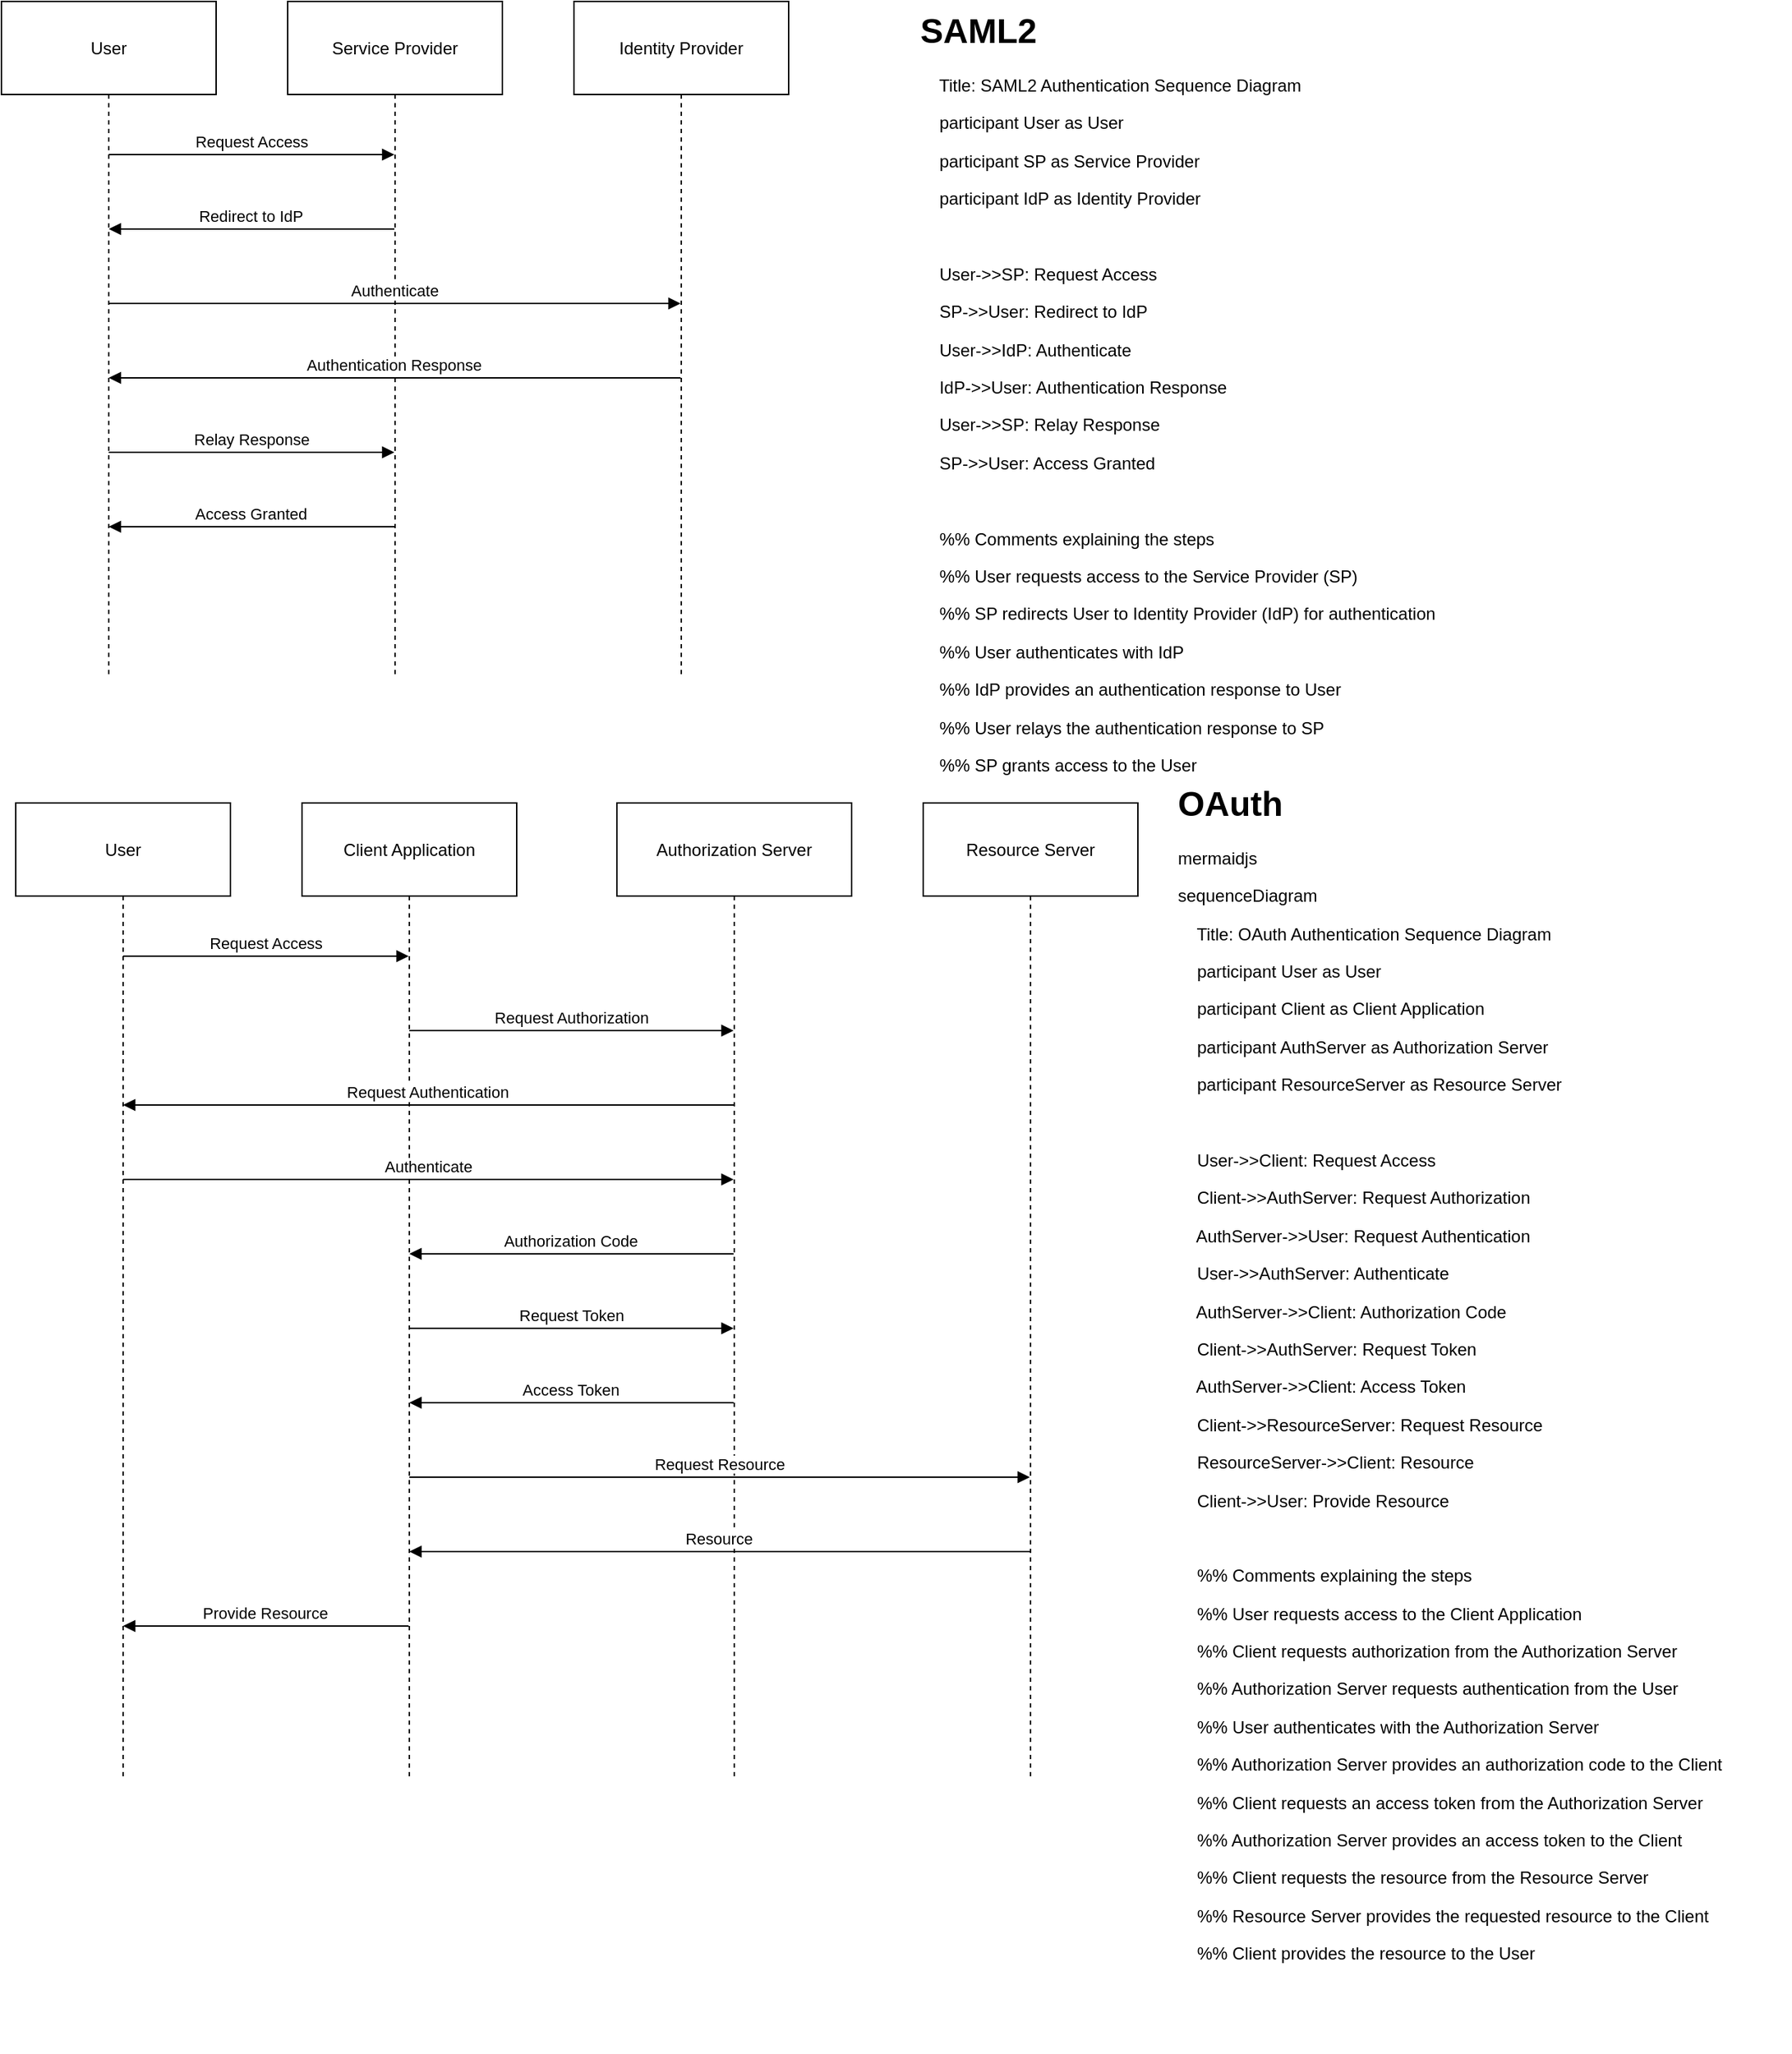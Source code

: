 <mxfile version="25.0.3">
  <diagram name="Page-1" id="SnWsr3sVx2LmT-YYz8MN">
    <mxGraphModel dx="1646" dy="975" grid="1" gridSize="10" guides="1" tooltips="1" connect="1" arrows="1" fold="1" page="1" pageScale="1" pageWidth="850" pageHeight="1100" math="0" shadow="0">
      <root>
        <mxCell id="0" />
        <mxCell id="1" parent="0" />
        <mxCell id="w7u_n14oVsHIHGqbazH--1" value="User" style="shape=umlLifeline;perimeter=lifelinePerimeter;whiteSpace=wrap;container=1;dropTarget=0;collapsible=0;recursiveResize=0;outlineConnect=0;portConstraint=eastwest;newEdgeStyle={&quot;edgeStyle&quot;:&quot;elbowEdgeStyle&quot;,&quot;elbow&quot;:&quot;vertical&quot;,&quot;curved&quot;:0,&quot;rounded&quot;:0};size=65;" vertex="1" parent="1">
          <mxGeometry x="20" y="20" width="150" height="472" as="geometry" />
        </mxCell>
        <mxCell id="w7u_n14oVsHIHGqbazH--2" value="Service Provider" style="shape=umlLifeline;perimeter=lifelinePerimeter;whiteSpace=wrap;container=1;dropTarget=0;collapsible=0;recursiveResize=0;outlineConnect=0;portConstraint=eastwest;newEdgeStyle={&quot;edgeStyle&quot;:&quot;elbowEdgeStyle&quot;,&quot;elbow&quot;:&quot;vertical&quot;,&quot;curved&quot;:0,&quot;rounded&quot;:0};size=65;" vertex="1" parent="1">
          <mxGeometry x="220" y="20" width="150" height="472" as="geometry" />
        </mxCell>
        <mxCell id="w7u_n14oVsHIHGqbazH--3" value="Identity Provider" style="shape=umlLifeline;perimeter=lifelinePerimeter;whiteSpace=wrap;container=1;dropTarget=0;collapsible=0;recursiveResize=0;outlineConnect=0;portConstraint=eastwest;newEdgeStyle={&quot;edgeStyle&quot;:&quot;elbowEdgeStyle&quot;,&quot;elbow&quot;:&quot;vertical&quot;,&quot;curved&quot;:0,&quot;rounded&quot;:0};size=65;" vertex="1" parent="1">
          <mxGeometry x="420" y="20" width="150" height="472" as="geometry" />
        </mxCell>
        <mxCell id="w7u_n14oVsHIHGqbazH--4" value="Request Access" style="verticalAlign=bottom;edgeStyle=elbowEdgeStyle;elbow=vertical;curved=0;rounded=0;endArrow=block;" edge="1" parent="1" source="w7u_n14oVsHIHGqbazH--1" target="w7u_n14oVsHIHGqbazH--2">
          <mxGeometry relative="1" as="geometry">
            <Array as="points">
              <mxPoint x="204" y="127" />
            </Array>
          </mxGeometry>
        </mxCell>
        <mxCell id="w7u_n14oVsHIHGqbazH--5" value="Redirect to IdP" style="verticalAlign=bottom;edgeStyle=elbowEdgeStyle;elbow=vertical;curved=0;rounded=0;endArrow=block;" edge="1" parent="1" source="w7u_n14oVsHIHGqbazH--2" target="w7u_n14oVsHIHGqbazH--1">
          <mxGeometry relative="1" as="geometry">
            <Array as="points">
              <mxPoint x="207" y="179" />
            </Array>
          </mxGeometry>
        </mxCell>
        <mxCell id="w7u_n14oVsHIHGqbazH--6" value="Authenticate" style="verticalAlign=bottom;edgeStyle=elbowEdgeStyle;elbow=vertical;curved=0;rounded=0;endArrow=block;" edge="1" parent="1" source="w7u_n14oVsHIHGqbazH--1" target="w7u_n14oVsHIHGqbazH--3">
          <mxGeometry relative="1" as="geometry">
            <Array as="points">
              <mxPoint x="304" y="231" />
            </Array>
          </mxGeometry>
        </mxCell>
        <mxCell id="w7u_n14oVsHIHGqbazH--7" value="Authentication Response" style="verticalAlign=bottom;edgeStyle=elbowEdgeStyle;elbow=vertical;curved=0;rounded=0;endArrow=block;" edge="1" parent="1" source="w7u_n14oVsHIHGqbazH--3" target="w7u_n14oVsHIHGqbazH--1">
          <mxGeometry relative="1" as="geometry">
            <Array as="points">
              <mxPoint x="307" y="283" />
            </Array>
          </mxGeometry>
        </mxCell>
        <mxCell id="w7u_n14oVsHIHGqbazH--8" value="Relay Response" style="verticalAlign=bottom;edgeStyle=elbowEdgeStyle;elbow=vertical;curved=0;rounded=0;endArrow=block;" edge="1" parent="1" source="w7u_n14oVsHIHGqbazH--1" target="w7u_n14oVsHIHGqbazH--2">
          <mxGeometry relative="1" as="geometry">
            <Array as="points">
              <mxPoint x="204" y="335" />
            </Array>
          </mxGeometry>
        </mxCell>
        <mxCell id="w7u_n14oVsHIHGqbazH--9" value="Access Granted" style="verticalAlign=bottom;edgeStyle=elbowEdgeStyle;elbow=vertical;curved=0;rounded=0;endArrow=block;" edge="1" parent="1" source="w7u_n14oVsHIHGqbazH--2" target="w7u_n14oVsHIHGqbazH--1">
          <mxGeometry relative="1" as="geometry">
            <Array as="points">
              <mxPoint x="207" y="387" />
            </Array>
          </mxGeometry>
        </mxCell>
        <mxCell id="w7u_n14oVsHIHGqbazH--10" value="User" style="shape=umlLifeline;perimeter=lifelinePerimeter;whiteSpace=wrap;container=1;dropTarget=0;collapsible=0;recursiveResize=0;outlineConnect=0;portConstraint=eastwest;newEdgeStyle={&quot;edgeStyle&quot;:&quot;elbowEdgeStyle&quot;,&quot;elbow&quot;:&quot;vertical&quot;,&quot;curved&quot;:0,&quot;rounded&quot;:0};size=65;" vertex="1" parent="1">
          <mxGeometry x="30" y="580" width="150" height="680" as="geometry" />
        </mxCell>
        <mxCell id="w7u_n14oVsHIHGqbazH--11" value="Client Application" style="shape=umlLifeline;perimeter=lifelinePerimeter;whiteSpace=wrap;container=1;dropTarget=0;collapsible=0;recursiveResize=0;outlineConnect=0;portConstraint=eastwest;newEdgeStyle={&quot;edgeStyle&quot;:&quot;elbowEdgeStyle&quot;,&quot;elbow&quot;:&quot;vertical&quot;,&quot;curved&quot;:0,&quot;rounded&quot;:0};size=65;" vertex="1" parent="1">
          <mxGeometry x="230" y="580" width="150" height="680" as="geometry" />
        </mxCell>
        <mxCell id="w7u_n14oVsHIHGqbazH--12" value="Authorization Server" style="shape=umlLifeline;perimeter=lifelinePerimeter;whiteSpace=wrap;container=1;dropTarget=0;collapsible=0;recursiveResize=0;outlineConnect=0;portConstraint=eastwest;newEdgeStyle={&quot;edgeStyle&quot;:&quot;elbowEdgeStyle&quot;,&quot;elbow&quot;:&quot;vertical&quot;,&quot;curved&quot;:0,&quot;rounded&quot;:0};size=65;" vertex="1" parent="1">
          <mxGeometry x="450" y="580" width="164" height="680" as="geometry" />
        </mxCell>
        <mxCell id="w7u_n14oVsHIHGqbazH--13" value="Resource Server" style="shape=umlLifeline;perimeter=lifelinePerimeter;whiteSpace=wrap;container=1;dropTarget=0;collapsible=0;recursiveResize=0;outlineConnect=0;portConstraint=eastwest;newEdgeStyle={&quot;edgeStyle&quot;:&quot;elbowEdgeStyle&quot;,&quot;elbow&quot;:&quot;vertical&quot;,&quot;curved&quot;:0,&quot;rounded&quot;:0};size=65;" vertex="1" parent="1">
          <mxGeometry x="664" y="580" width="150" height="680" as="geometry" />
        </mxCell>
        <mxCell id="w7u_n14oVsHIHGqbazH--14" value="Request Access" style="verticalAlign=bottom;edgeStyle=elbowEdgeStyle;elbow=vertical;curved=0;rounded=0;endArrow=block;" edge="1" parent="1" source="w7u_n14oVsHIHGqbazH--10" target="w7u_n14oVsHIHGqbazH--11">
          <mxGeometry relative="1" as="geometry">
            <Array as="points">
              <mxPoint x="214" y="687" />
            </Array>
          </mxGeometry>
        </mxCell>
        <mxCell id="w7u_n14oVsHIHGqbazH--15" value="Request Authorization" style="verticalAlign=bottom;edgeStyle=elbowEdgeStyle;elbow=vertical;curved=0;rounded=0;endArrow=block;" edge="1" parent="1" source="w7u_n14oVsHIHGqbazH--11" target="w7u_n14oVsHIHGqbazH--12">
          <mxGeometry relative="1" as="geometry">
            <Array as="points">
              <mxPoint x="427" y="739" />
            </Array>
          </mxGeometry>
        </mxCell>
        <mxCell id="w7u_n14oVsHIHGqbazH--16" value="Request Authentication" style="verticalAlign=bottom;edgeStyle=elbowEdgeStyle;elbow=vertical;curved=0;rounded=0;endArrow=block;" edge="1" parent="1" source="w7u_n14oVsHIHGqbazH--12" target="w7u_n14oVsHIHGqbazH--10">
          <mxGeometry relative="1" as="geometry">
            <Array as="points">
              <mxPoint x="330" y="791" />
            </Array>
          </mxGeometry>
        </mxCell>
        <mxCell id="w7u_n14oVsHIHGqbazH--17" value="Authenticate" style="verticalAlign=bottom;edgeStyle=elbowEdgeStyle;elbow=vertical;curved=0;rounded=0;endArrow=block;" edge="1" parent="1" source="w7u_n14oVsHIHGqbazH--10" target="w7u_n14oVsHIHGqbazH--12">
          <mxGeometry relative="1" as="geometry">
            <Array as="points">
              <mxPoint x="327" y="843" />
            </Array>
          </mxGeometry>
        </mxCell>
        <mxCell id="w7u_n14oVsHIHGqbazH--18" value="Authorization Code" style="verticalAlign=bottom;edgeStyle=elbowEdgeStyle;elbow=vertical;curved=0;rounded=0;endArrow=block;" edge="1" parent="1" source="w7u_n14oVsHIHGqbazH--12" target="w7u_n14oVsHIHGqbazH--11">
          <mxGeometry relative="1" as="geometry">
            <Array as="points">
              <mxPoint x="430" y="895" />
            </Array>
          </mxGeometry>
        </mxCell>
        <mxCell id="w7u_n14oVsHIHGqbazH--19" value="Request Token" style="verticalAlign=bottom;edgeStyle=elbowEdgeStyle;elbow=vertical;curved=0;rounded=0;endArrow=block;" edge="1" parent="1" source="w7u_n14oVsHIHGqbazH--11" target="w7u_n14oVsHIHGqbazH--12">
          <mxGeometry relative="1" as="geometry">
            <Array as="points">
              <mxPoint x="427" y="947" />
            </Array>
          </mxGeometry>
        </mxCell>
        <mxCell id="w7u_n14oVsHIHGqbazH--20" value="Access Token" style="verticalAlign=bottom;edgeStyle=elbowEdgeStyle;elbow=vertical;curved=0;rounded=0;endArrow=block;" edge="1" parent="1" source="w7u_n14oVsHIHGqbazH--12" target="w7u_n14oVsHIHGqbazH--11">
          <mxGeometry relative="1" as="geometry">
            <Array as="points">
              <mxPoint x="430" y="999" />
            </Array>
          </mxGeometry>
        </mxCell>
        <mxCell id="w7u_n14oVsHIHGqbazH--21" value="Request Resource" style="verticalAlign=bottom;edgeStyle=elbowEdgeStyle;elbow=vertical;curved=0;rounded=0;endArrow=block;" edge="1" parent="1" source="w7u_n14oVsHIHGqbazH--11" target="w7u_n14oVsHIHGqbazH--13">
          <mxGeometry relative="1" as="geometry">
            <Array as="points">
              <mxPoint x="531" y="1051" />
            </Array>
          </mxGeometry>
        </mxCell>
        <mxCell id="w7u_n14oVsHIHGqbazH--22" value="Resource" style="verticalAlign=bottom;edgeStyle=elbowEdgeStyle;elbow=vertical;curved=0;rounded=0;endArrow=block;" edge="1" parent="1" source="w7u_n14oVsHIHGqbazH--13" target="w7u_n14oVsHIHGqbazH--11">
          <mxGeometry relative="1" as="geometry">
            <Array as="points">
              <mxPoint x="534" y="1103" />
            </Array>
          </mxGeometry>
        </mxCell>
        <mxCell id="w7u_n14oVsHIHGqbazH--23" value="Provide Resource" style="verticalAlign=bottom;edgeStyle=elbowEdgeStyle;elbow=vertical;curved=0;rounded=0;endArrow=block;" edge="1" parent="1" source="w7u_n14oVsHIHGqbazH--11" target="w7u_n14oVsHIHGqbazH--10">
          <mxGeometry relative="1" as="geometry">
            <Array as="points">
              <mxPoint x="217" y="1155" />
            </Array>
          </mxGeometry>
        </mxCell>
        <mxCell id="w7u_n14oVsHIHGqbazH--24" value="&lt;h1 style=&quot;margin-top: 0px;&quot;&gt;OAuth&lt;/h1&gt;&lt;p&gt;mermaidjs&lt;/p&gt;&lt;p&gt;sequenceDiagram&lt;/p&gt;&lt;p&gt;&amp;nbsp; &amp;nbsp; Title: OAuth Authentication Sequence Diagram&lt;/p&gt;&lt;p&gt;&amp;nbsp; &amp;nbsp; participant User as User&lt;/p&gt;&lt;p&gt;&amp;nbsp; &amp;nbsp; participant Client as Client Application&lt;/p&gt;&lt;p&gt;&amp;nbsp; &amp;nbsp; participant AuthServer as Authorization Server&lt;/p&gt;&lt;p&gt;&amp;nbsp; &amp;nbsp; participant ResourceServer as Resource Server&lt;/p&gt;&lt;p&gt;&lt;br&gt;&lt;/p&gt;&lt;p&gt;&amp;nbsp; &amp;nbsp; User-&amp;gt;&amp;gt;Client: Request Access&lt;/p&gt;&lt;p&gt;&amp;nbsp; &amp;nbsp; Client-&amp;gt;&amp;gt;AuthServer: Request Authorization&lt;/p&gt;&lt;p&gt;&amp;nbsp; &amp;nbsp; AuthServer-&amp;gt;&amp;gt;User: Request Authentication&lt;/p&gt;&lt;p&gt;&amp;nbsp; &amp;nbsp; User-&amp;gt;&amp;gt;AuthServer: Authenticate&lt;/p&gt;&lt;p&gt;&amp;nbsp; &amp;nbsp; AuthServer-&amp;gt;&amp;gt;Client: Authorization Code&lt;/p&gt;&lt;p&gt;&amp;nbsp; &amp;nbsp; Client-&amp;gt;&amp;gt;AuthServer: Request Token&lt;/p&gt;&lt;p&gt;&amp;nbsp; &amp;nbsp; AuthServer-&amp;gt;&amp;gt;Client: Access Token&lt;/p&gt;&lt;p&gt;&amp;nbsp; &amp;nbsp; Client-&amp;gt;&amp;gt;ResourceServer: Request Resource&lt;/p&gt;&lt;p&gt;&amp;nbsp; &amp;nbsp; ResourceServer-&amp;gt;&amp;gt;Client: Resource&lt;/p&gt;&lt;p&gt;&amp;nbsp; &amp;nbsp; Client-&amp;gt;&amp;gt;User: Provide Resource&lt;/p&gt;&lt;p&gt;&lt;br&gt;&lt;/p&gt;&lt;p&gt;&amp;nbsp; &amp;nbsp; %% Comments explaining the steps&lt;/p&gt;&lt;p&gt;&amp;nbsp; &amp;nbsp; %% User requests access to the Client Application&lt;/p&gt;&lt;p&gt;&amp;nbsp; &amp;nbsp; %% Client requests authorization from the Authorization Server&lt;/p&gt;&lt;p&gt;&amp;nbsp; &amp;nbsp; %% Authorization Server requests authentication from the User&lt;/p&gt;&lt;p&gt;&amp;nbsp; &amp;nbsp; %% User authenticates with the Authorization Server&lt;/p&gt;&lt;p&gt;&amp;nbsp; &amp;nbsp; %% Authorization Server provides an authorization code to the Client&lt;/p&gt;&lt;p&gt;&amp;nbsp; &amp;nbsp; %% Client requests an access token from the Authorization Server&lt;/p&gt;&lt;p&gt;&amp;nbsp; &amp;nbsp; %% Authorization Server provides an access token to the Client&lt;/p&gt;&lt;p&gt;&amp;nbsp; &amp;nbsp; %% Client requests the resource from the Resource Server&lt;/p&gt;&lt;p&gt;&amp;nbsp; &amp;nbsp; %% Resource Server provides the requested resource to the Client&lt;/p&gt;&lt;p&gt;&amp;nbsp; &amp;nbsp; %% Client provides the resource to the User&lt;/p&gt;&lt;div&gt;&lt;br&gt;&lt;/div&gt;" style="text;html=1;whiteSpace=wrap;overflow=hidden;rounded=0;" vertex="1" parent="1">
          <mxGeometry x="840" y="560" width="430" height="890" as="geometry" />
        </mxCell>
        <mxCell id="w7u_n14oVsHIHGqbazH--25" value="&lt;h1 style=&quot;margin-top: 0px;&quot;&gt;SAML2&lt;/h1&gt;&lt;p&gt;&amp;nbsp; &amp;nbsp; Title: SAML2 Authentication Sequence Diagram&lt;/p&gt;&lt;p&gt;&amp;nbsp; &amp;nbsp; participant User as User&lt;/p&gt;&lt;p&gt;&amp;nbsp; &amp;nbsp; participant SP as Service Provider&lt;/p&gt;&lt;p&gt;&amp;nbsp; &amp;nbsp; participant IdP as Identity Provider&lt;/p&gt;&lt;p&gt;&lt;br&gt;&lt;/p&gt;&lt;p&gt;&amp;nbsp; &amp;nbsp; User-&amp;gt;&amp;gt;SP: Request Access&lt;/p&gt;&lt;p&gt;&amp;nbsp; &amp;nbsp; SP-&amp;gt;&amp;gt;User: Redirect to IdP&lt;/p&gt;&lt;p&gt;&amp;nbsp; &amp;nbsp; User-&amp;gt;&amp;gt;IdP: Authenticate&lt;/p&gt;&lt;p&gt;&amp;nbsp; &amp;nbsp; IdP-&amp;gt;&amp;gt;User: Authentication Response&lt;/p&gt;&lt;p&gt;&amp;nbsp; &amp;nbsp; User-&amp;gt;&amp;gt;SP: Relay Response&lt;/p&gt;&lt;p&gt;&amp;nbsp; &amp;nbsp; SP-&amp;gt;&amp;gt;User: Access Granted&lt;/p&gt;&lt;p&gt;&lt;br&gt;&lt;/p&gt;&lt;p&gt;&amp;nbsp; &amp;nbsp; %% Comments explaining the steps&lt;/p&gt;&lt;p&gt;&amp;nbsp; &amp;nbsp; %% User requests access to the Service Provider (SP)&lt;/p&gt;&lt;p&gt;&amp;nbsp; &amp;nbsp; %% SP redirects User to Identity Provider (IdP) for authentication&lt;/p&gt;&lt;p&gt;&amp;nbsp; &amp;nbsp; %% User authenticates with IdP&lt;/p&gt;&lt;p&gt;&amp;nbsp; &amp;nbsp; %% IdP provides an authentication response to User&lt;/p&gt;&lt;p&gt;&amp;nbsp; &amp;nbsp; %% User relays the authentication response to SP&lt;/p&gt;&lt;p&gt;&amp;nbsp; &amp;nbsp; %% SP grants access to the User&lt;/p&gt;&lt;div&gt;&lt;br&gt;&lt;/div&gt;" style="text;html=1;whiteSpace=wrap;overflow=hidden;rounded=0;" vertex="1" parent="1">
          <mxGeometry x="660" y="20" width="430" height="550" as="geometry" />
        </mxCell>
      </root>
    </mxGraphModel>
  </diagram>
</mxfile>

